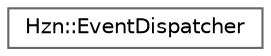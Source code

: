 digraph "Graphical Class Hierarchy"
{
 // LATEX_PDF_SIZE
  bgcolor="transparent";
  edge [fontname=Helvetica,fontsize=10,labelfontname=Helvetica,labelfontsize=10];
  node [fontname=Helvetica,fontsize=10,shape=box,height=0.2,width=0.4];
  rankdir="LR";
  Node0 [label="Hzn::EventDispatcher",height=0.2,width=0.4,color="grey40", fillcolor="white", style="filled",URL="$class_hzn_1_1_event_dispatcher.html",tooltip=" "];
}
